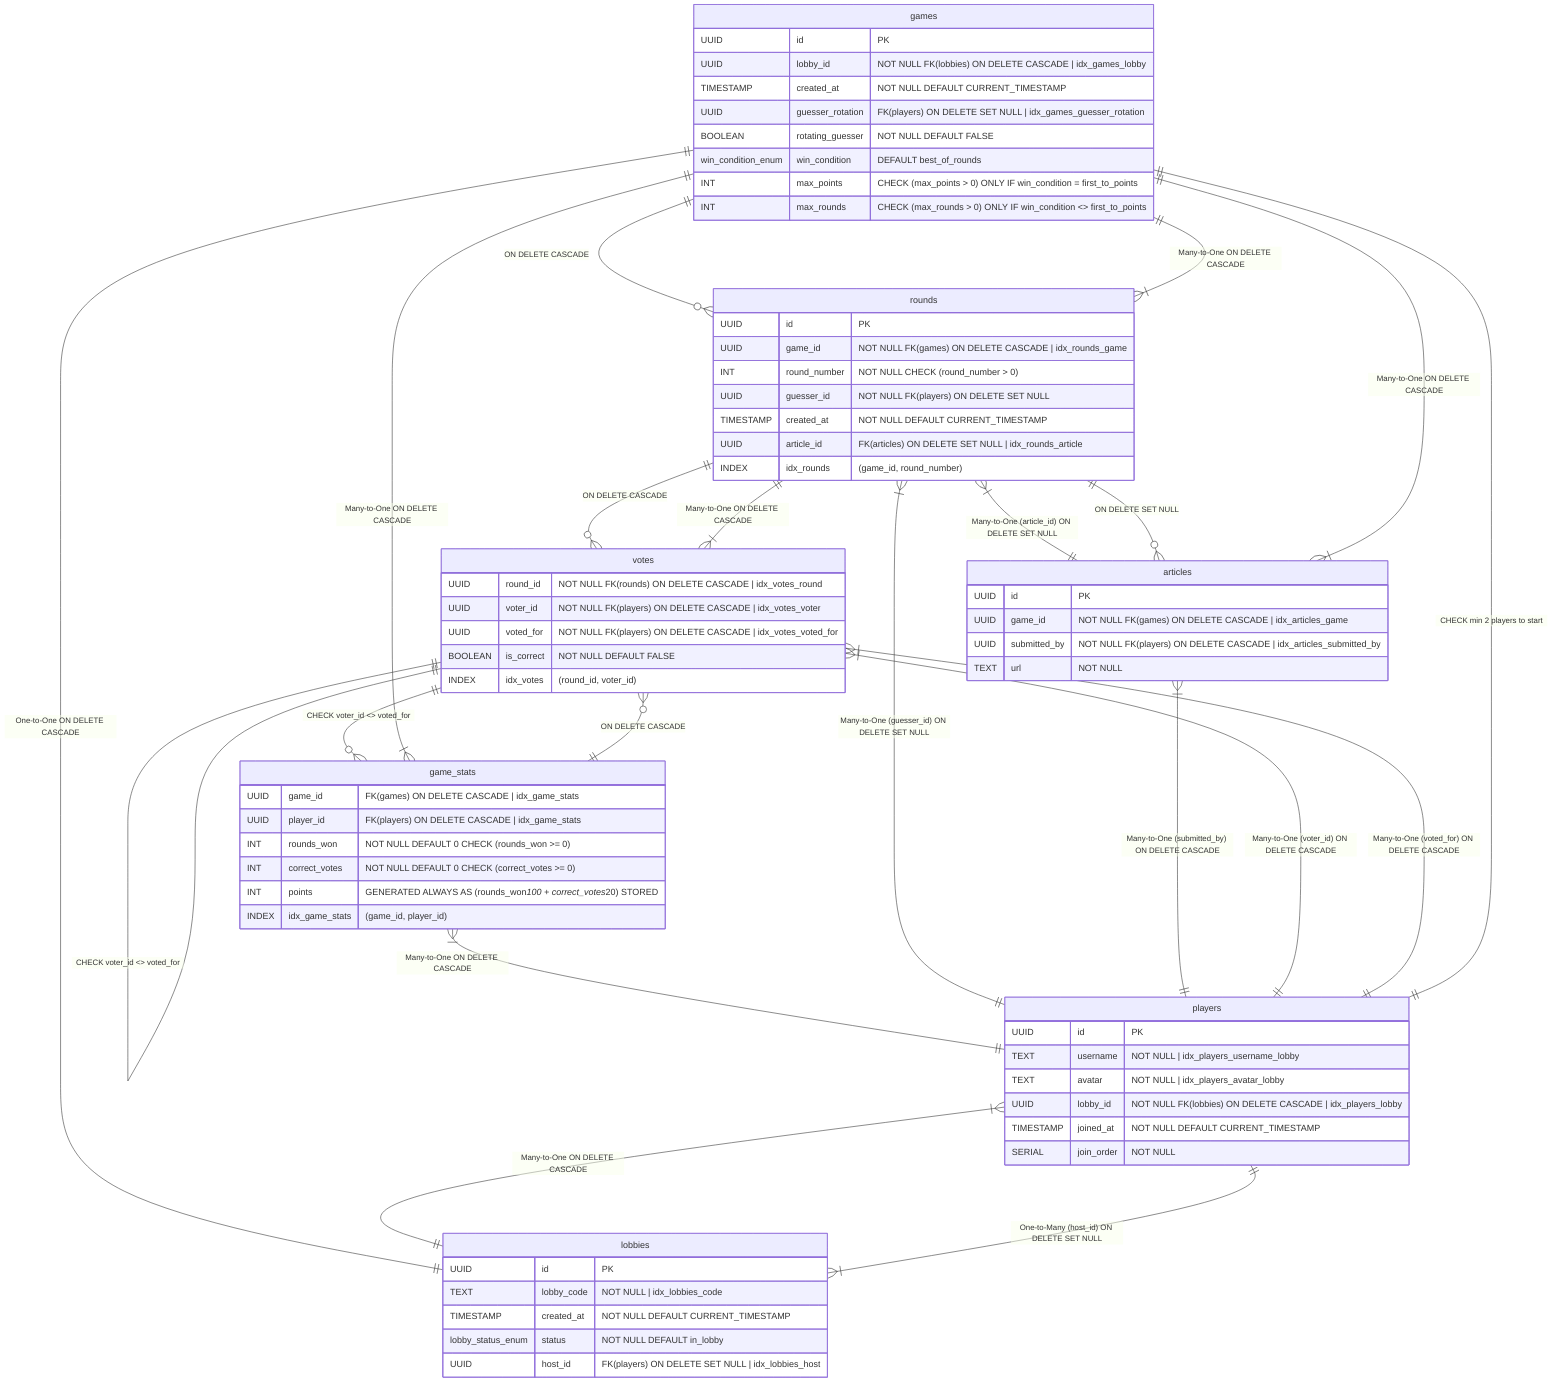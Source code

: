 erDiagram

    %% Players and Lobbies Section
    players {
        UUID id "PK"
        TEXT username "NOT NULL | idx_players_username_lobby"
        TEXT avatar "NOT NULL | idx_players_avatar_lobby"
        UUID lobby_id "NOT NULL FK(lobbies) ON DELETE CASCADE | idx_players_lobby"
        TIMESTAMP joined_at "NOT NULL DEFAULT CURRENT_TIMESTAMP"
        SERIAL join_order "NOT NULL"
    }

    lobbies {
        UUID id "PK"
        TEXT lobby_code "NOT NULL | idx_lobbies_code"
        TIMESTAMP created_at "NOT NULL DEFAULT CURRENT_TIMESTAMP"
        lobby_status_enum status "NOT NULL DEFAULT in_lobby"
        UUID host_id "FK(players) ON DELETE SET NULL | idx_lobbies_host"
    }

    %% Games and Players Section
    games {
        UUID id "PK"
        UUID lobby_id "NOT NULL FK(lobbies) ON DELETE CASCADE | idx_games_lobby"
        TIMESTAMP created_at "NOT NULL DEFAULT CURRENT_TIMESTAMP"
        UUID guesser_rotation "FK(players) ON DELETE SET NULL | idx_games_guesser_rotation"
        BOOLEAN rotating_guesser "NOT NULL DEFAULT FALSE"
        win_condition_enum win_condition "DEFAULT best_of_rounds"
        INT max_points "CHECK (max_points > 0) ONLY IF win_condition = first_to_points"
        INT max_rounds "CHECK (max_rounds > 0) ONLY IF win_condition <> first_to_points"
    }

    game_stats {
        UUID game_id "FK(games) ON DELETE CASCADE | idx_game_stats"
        UUID player_id "FK(players) ON DELETE CASCADE | idx_game_stats"
        INT rounds_won "NOT NULL DEFAULT 0 CHECK (rounds_won >= 0)"
        INT correct_votes "NOT NULL DEFAULT 0 CHECK (correct_votes >= 0)"
        INT points "GENERATED ALWAYS AS (rounds_won*100 + correct_votes*20) STORED"
        INDEX idx_game_stats "(game_id, player_id)"
    }

    %% Rounds and Articles Section
    rounds {
        UUID id "PK"
        UUID game_id "NOT NULL FK(games) ON DELETE CASCADE | idx_rounds_game"
        INT round_number "NOT NULL CHECK (round_number > 0)"
        UUID guesser_id "NOT NULL FK(players) ON DELETE SET NULL"
        TIMESTAMP created_at "NOT NULL DEFAULT CURRENT_TIMESTAMP"
        UUID article_id "FK(articles) ON DELETE SET NULL | idx_rounds_article"
        INDEX idx_rounds "(game_id, round_number)"
    }

    articles {
        UUID id "PK"
        UUID game_id "NOT NULL FK(games) ON DELETE CASCADE | idx_articles_game"
        UUID submitted_by "NOT NULL FK(players) ON DELETE CASCADE | idx_articles_submitted_by"
        TEXT url "NOT NULL"
    }

    %% Votes Section
    votes {
        UUID round_id "NOT NULL FK(rounds) ON DELETE CASCADE | idx_votes_round"
        UUID voter_id "NOT NULL FK(players) ON DELETE CASCADE | idx_votes_voter"
        UUID voted_for "NOT NULL FK(players) ON DELETE CASCADE | idx_votes_voted_for"
        BOOLEAN is_correct "NOT NULL DEFAULT FALSE"
        INDEX idx_votes "(round_id, voter_id)"
    }

    %% Relationships (Foreign Keys)
    games ||--|| lobbies : "One-to-One ON DELETE CASCADE"
    game_stats }|--|| games : "Many-to-One ON DELETE CASCADE"
    game_stats }|--|| players : "Many-to-One ON DELETE CASCADE"

    players }|--|| lobbies : "Many-to-One ON DELETE CASCADE"
    lobbies }|--|| players : "One-to-Many (host_id) ON DELETE SET NULL"

    rounds }|--|| games : "Many-to-One ON DELETE CASCADE"
    rounds }|--|| players : "Many-to-One (guesser_id) ON DELETE SET NULL"
    rounds }|--|| articles : "Many-to-One (article_id) ON DELETE SET NULL"

    articles }|--|| games : "Many-to-One ON DELETE CASCADE"
    articles }|--|| players : "Many-to-One (submitted_by) ON DELETE CASCADE"

    votes }|--|| rounds : "Many-to-One ON DELETE CASCADE"
    votes }|--|| players : "Many-to-One (voter_id) ON DELETE CASCADE"
    votes }|--|| players : "Many-to-One (voted_for) ON DELETE CASCADE"

    %% Constraints & Delete Actions
    votes ||--o{ game_stats : "CHECK voter_id <> voted_for"
    games ||--o{ rounds : "ON DELETE CASCADE"
    rounds ||--o{ articles : "ON DELETE SET NULL"
    rounds ||--o{ votes : "ON DELETE CASCADE"
    game_stats ||--o{ votes : "ON DELETE CASCADE"

    %% Representing Constraints as Lines
    games ||--|| players : "CHECK min 2 players to start"
    votes ||--|| votes : "CHECK voter_id <> voted_for"